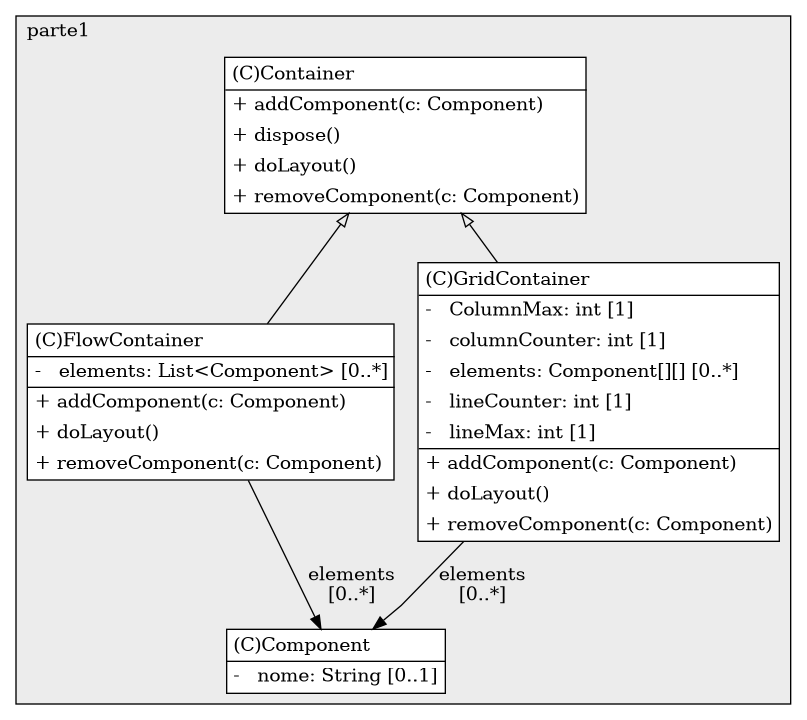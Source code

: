 @startuml

/' diagram meta data start
config=StructureConfiguration;
{
  "projectClassification": {
    "searchMode": "OpenProject", // OpenProject, AllProjects
    "includedProjects": "",
    "pathEndKeywords": "*.impl",
    "isClientPath": "",
    "isClientName": "",
    "isTestPath": "",
    "isTestName": "",
    "isMappingPath": "",
    "isMappingName": "",
    "isDataAccessPath": "",
    "isDataAccessName": "",
    "isDataStructurePath": "",
    "isDataStructureName": "",
    "isInterfaceStructuresPath": "",
    "isInterfaceStructuresName": "",
    "isEntryPointPath": "",
    "isEntryPointName": "",
    "treatFinalFieldsAsMandatory": false
  },
  "graphRestriction": {
    "classPackageExcludeFilter": "",
    "classPackageIncludeFilter": "",
    "classNameExcludeFilter": "",
    "classNameIncludeFilter": "",
    "methodNameExcludeFilter": "",
    "methodNameIncludeFilter": "",
    "removeByInheritance": "", // inheritance/annotation based filtering is done in a second step
    "removeByAnnotation": "",
    "removeByClassPackage": "", // cleanup the graph after inheritance/annotation based filtering is done
    "removeByClassName": "",
    "cutMappings": false,
    "cutEnum": true,
    "cutTests": true,
    "cutClient": true,
    "cutDataAccess": false,
    "cutInterfaceStructures": false,
    "cutDataStructures": false,
    "cutGetterAndSetter": true,
    "cutConstructors": true
  },
  "graphTraversal": {
    "forwardDepth": 6,
    "backwardDepth": 6,
    "classPackageExcludeFilter": "",
    "classPackageIncludeFilter": "",
    "classNameExcludeFilter": "",
    "classNameIncludeFilter": "",
    "methodNameExcludeFilter": "",
    "methodNameIncludeFilter": "",
    "hideMappings": false,
    "hideDataStructures": false,
    "hidePrivateMethods": true,
    "hideInterfaceCalls": true, // indirection: implementation -> interface (is hidden) -> implementation
    "onlyShowApplicationEntryPoints": false, // root node is included
    "useMethodCallsForStructureDiagram": "ForwardOnly" // ForwardOnly, BothDirections, No
  },
  "details": {
    "aggregation": "GroupByClass", // ByClass, GroupByClass, None
    "showClassGenericTypes": true,
    "showMethods": true,
    "showMethodParameterNames": true,
    "showMethodParameterTypes": true,
    "showMethodReturnType": true,
    "showPackageLevels": 2,
    "showDetailedClassStructure": true
  },
  "rootClass": "roteiro7.parte1.Component",
  "extensionCallbackMethod": "" // qualified.class.name#methodName - signature: public static String method(String)
}
diagram meta data end '/



digraph g {
    rankdir="TB"
    splines=polyline
    

'nodes 
subgraph cluster_995410017 { 
   	label=parte1
	labeljust=l
	fillcolor="#ececec"
	style=filled
   
   Component890418834[
	label=<<TABLE BORDER="1" CELLBORDER="0" CELLPADDING="4" CELLSPACING="0">
<TR><TD ALIGN="LEFT" >(C)Component</TD></TR>
<HR/>
<TR><TD ALIGN="LEFT" >-   nome: String [0..1]</TD></TR>
</TABLE>>
	style=filled
	margin=0
	shape=plaintext
	fillcolor="#FFFFFF"
];

Container890418834[
	label=<<TABLE BORDER="1" CELLBORDER="0" CELLPADDING="4" CELLSPACING="0">
<TR><TD ALIGN="LEFT" >(C)Container</TD></TR>
<HR/>
<TR><TD ALIGN="LEFT" >+ addComponent(c: Component)</TD></TR>
<TR><TD ALIGN="LEFT" >+ dispose()</TD></TR>
<TR><TD ALIGN="LEFT" >+ doLayout()</TD></TR>
<TR><TD ALIGN="LEFT" >+ removeComponent(c: Component)</TD></TR>
</TABLE>>
	style=filled
	margin=0
	shape=plaintext
	fillcolor="#FFFFFF"
];

FlowContainer890418834[
	label=<<TABLE BORDER="1" CELLBORDER="0" CELLPADDING="4" CELLSPACING="0">
<TR><TD ALIGN="LEFT" >(C)FlowContainer</TD></TR>
<HR/>
<TR><TD ALIGN="LEFT" >-   elements: List&lt;Component&gt; [0..*]</TD></TR>
<HR/>
<TR><TD ALIGN="LEFT" >+ addComponent(c: Component)</TD></TR>
<TR><TD ALIGN="LEFT" >+ doLayout()</TD></TR>
<TR><TD ALIGN="LEFT" >+ removeComponent(c: Component)</TD></TR>
</TABLE>>
	style=filled
	margin=0
	shape=plaintext
	fillcolor="#FFFFFF"
];

GridContainer890418834[
	label=<<TABLE BORDER="1" CELLBORDER="0" CELLPADDING="4" CELLSPACING="0">
<TR><TD ALIGN="LEFT" >(C)GridContainer</TD></TR>
<HR/>
<TR><TD ALIGN="LEFT" >-   ColumnMax: int [1]</TD></TR>
<TR><TD ALIGN="LEFT" >-   columnCounter: int [1]</TD></TR>
<TR><TD ALIGN="LEFT" >-   elements: Component[][] [0..*]</TD></TR>
<TR><TD ALIGN="LEFT" >-   lineCounter: int [1]</TD></TR>
<TR><TD ALIGN="LEFT" >-   lineMax: int [1]</TD></TR>
<HR/>
<TR><TD ALIGN="LEFT" >+ addComponent(c: Component)</TD></TR>
<TR><TD ALIGN="LEFT" >+ doLayout()</TD></TR>
<TR><TD ALIGN="LEFT" >+ removeComponent(c: Component)</TD></TR>
</TABLE>>
	style=filled
	margin=0
	shape=plaintext
	fillcolor="#FFFFFF"
];
} 

'edges    
Container890418834 -> FlowContainer890418834[arrowhead=none, arrowtail=empty, dir=both];
Container890418834 -> GridContainer890418834[arrowhead=none, arrowtail=empty, dir=both];
FlowContainer890418834 -> Component890418834[label="elements
[0..*]"];
GridContainer890418834 -> Component890418834[label="elements
[0..*]"];
    
}
@enduml